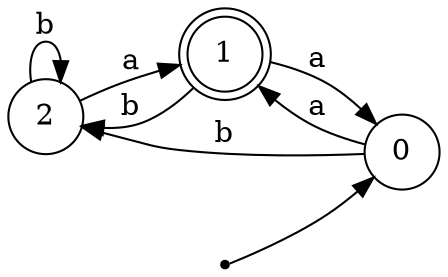 digraph DFA {
  rankdir=LR;
  node [shape=circle];
  2;
  1 [shape=doublecircle];
  0;
  init [shape=point];
  init -> 0;
  2 -> 2 [label="b"];
  2 -> 1 [label="a"];
  1 -> 2 [label="b"];
  1 -> 0 [label="a"];
  0 -> 2 [label="b"];
  0 -> 1 [label="a"];
}
